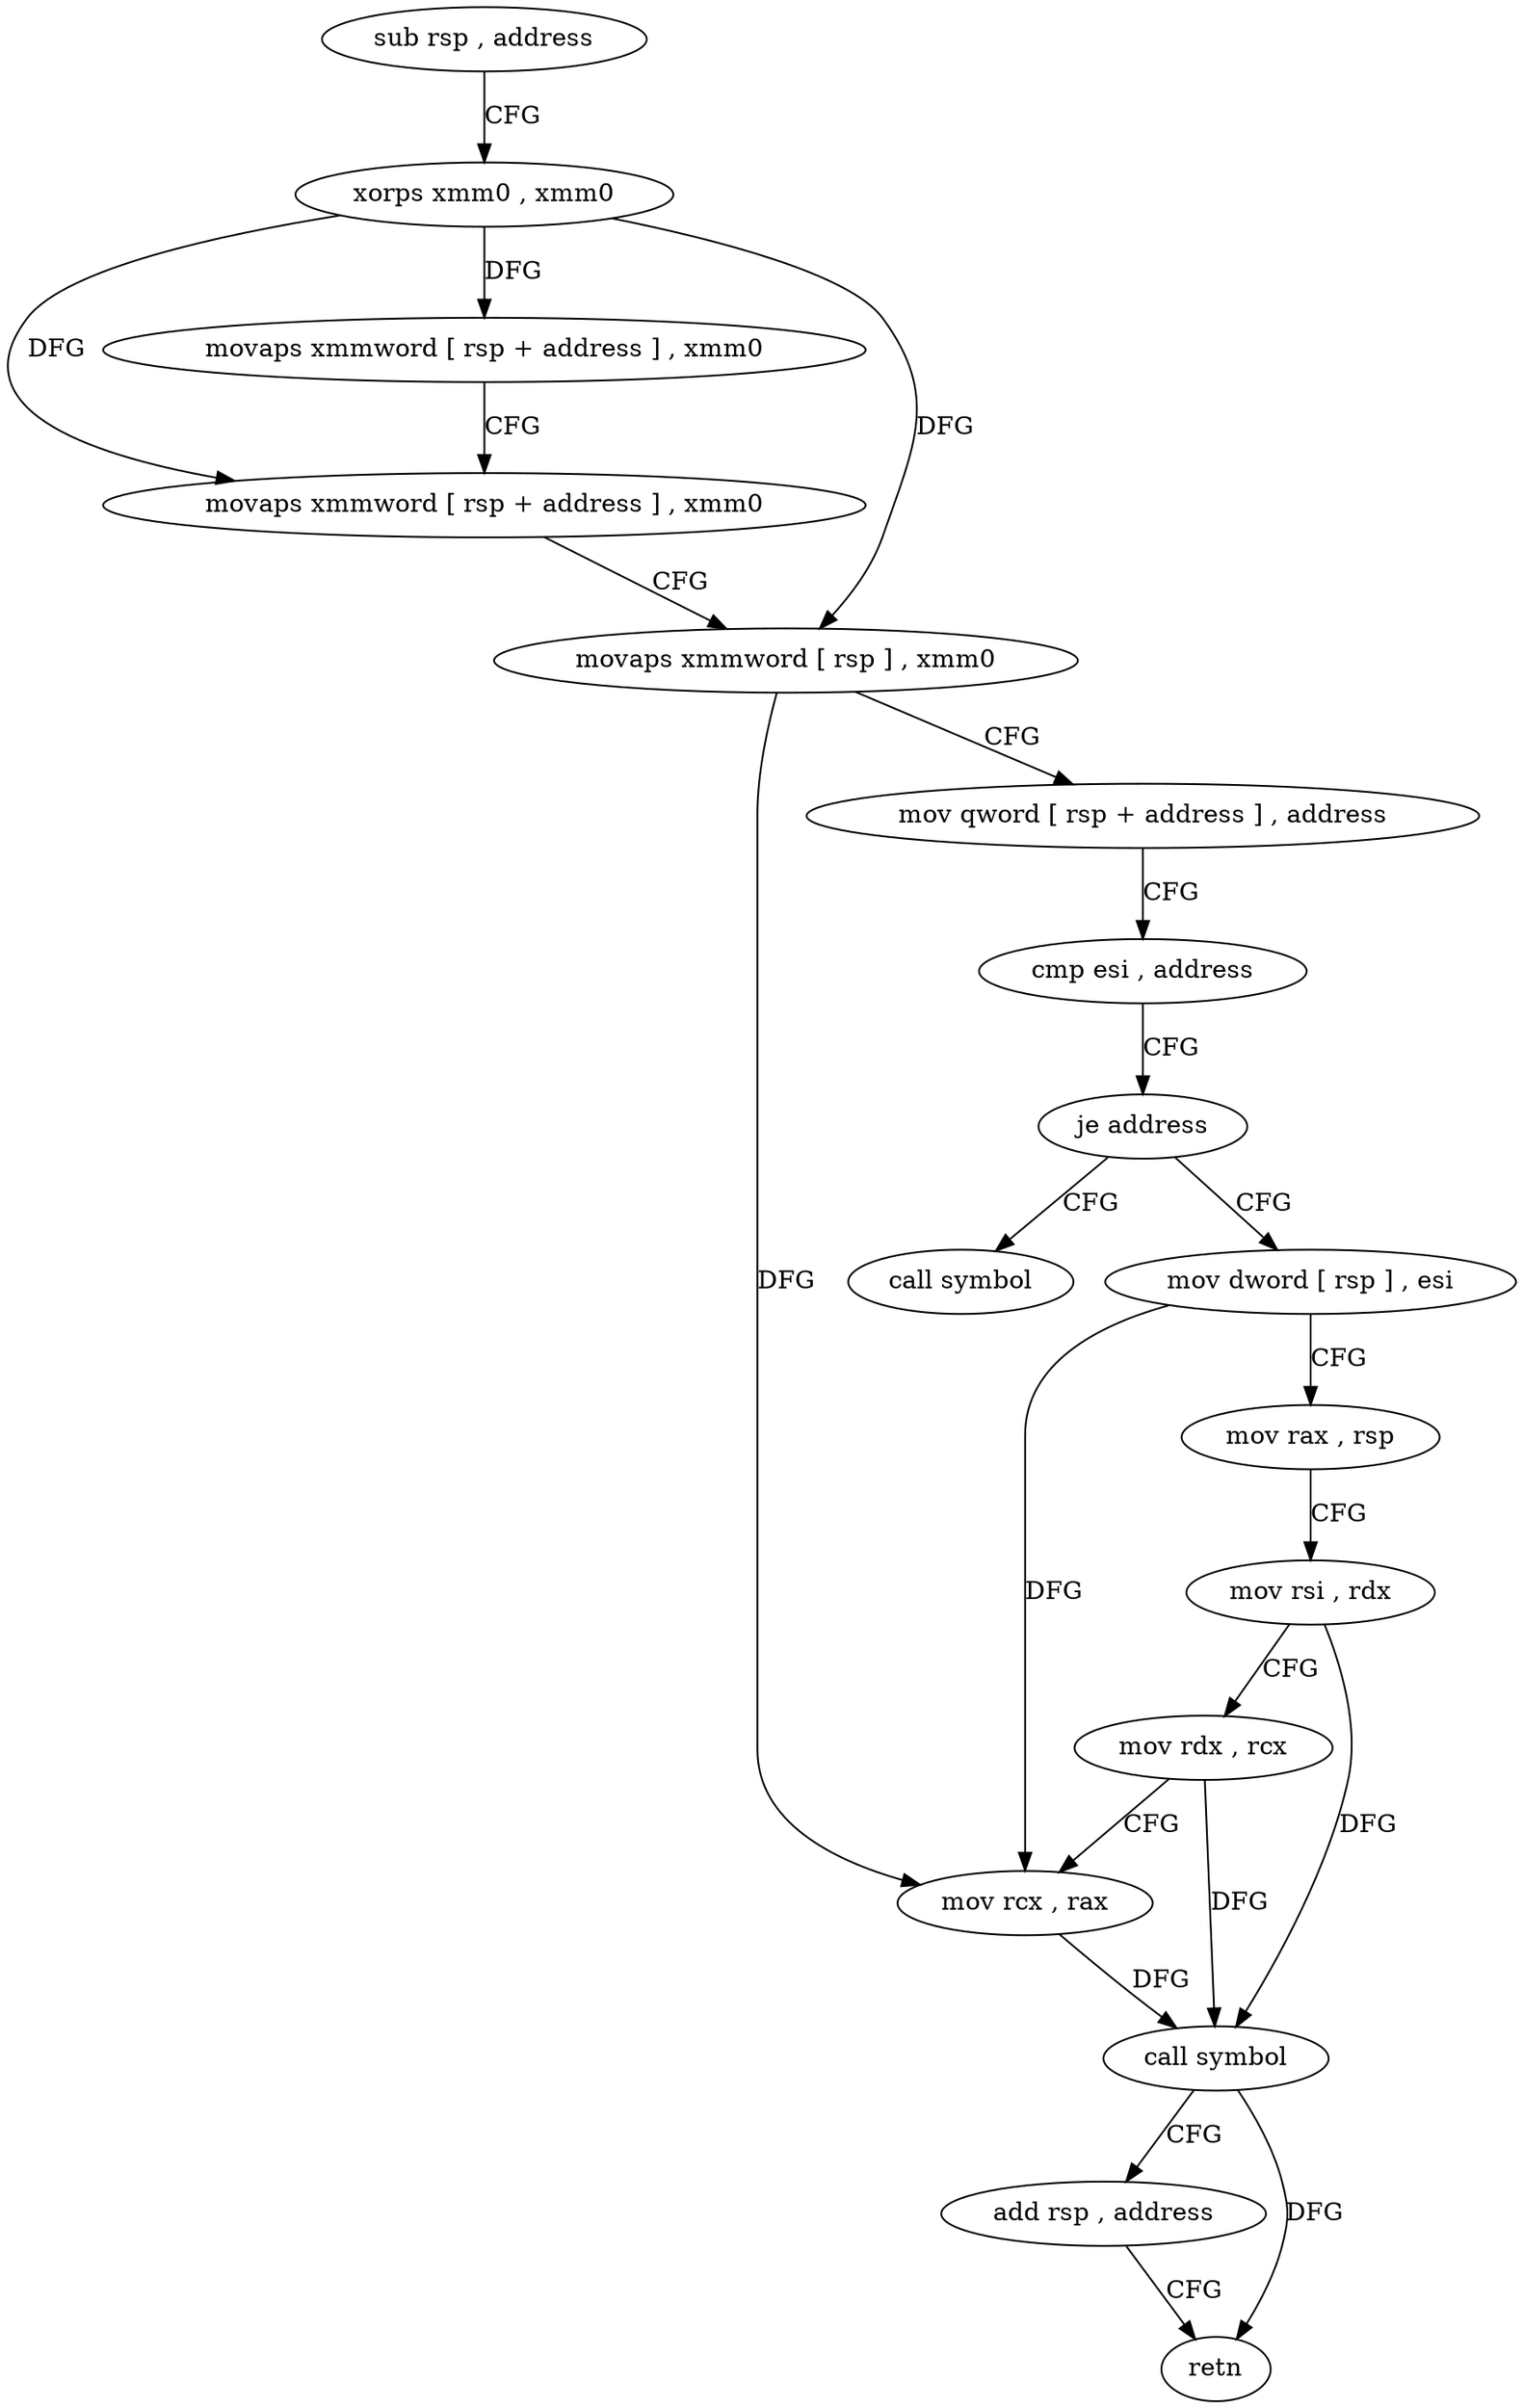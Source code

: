 digraph "func" {
"4309872" [label = "sub rsp , address" ]
"4309876" [label = "xorps xmm0 , xmm0" ]
"4309879" [label = "movaps xmmword [ rsp + address ] , xmm0" ]
"4309884" [label = "movaps xmmword [ rsp + address ] , xmm0" ]
"4309889" [label = "movaps xmmword [ rsp ] , xmm0" ]
"4309893" [label = "mov qword [ rsp + address ] , address" ]
"4309902" [label = "cmp esi , address" ]
"4309905" [label = "je address" ]
"4309932" [label = "call symbol" ]
"4309907" [label = "mov dword [ rsp ] , esi" ]
"4309910" [label = "mov rax , rsp" ]
"4309913" [label = "mov rsi , rdx" ]
"4309916" [label = "mov rdx , rcx" ]
"4309919" [label = "mov rcx , rax" ]
"4309922" [label = "call symbol" ]
"4309927" [label = "add rsp , address" ]
"4309931" [label = "retn" ]
"4309872" -> "4309876" [ label = "CFG" ]
"4309876" -> "4309879" [ label = "DFG" ]
"4309876" -> "4309884" [ label = "DFG" ]
"4309876" -> "4309889" [ label = "DFG" ]
"4309879" -> "4309884" [ label = "CFG" ]
"4309884" -> "4309889" [ label = "CFG" ]
"4309889" -> "4309893" [ label = "CFG" ]
"4309889" -> "4309919" [ label = "DFG" ]
"4309893" -> "4309902" [ label = "CFG" ]
"4309902" -> "4309905" [ label = "CFG" ]
"4309905" -> "4309932" [ label = "CFG" ]
"4309905" -> "4309907" [ label = "CFG" ]
"4309907" -> "4309910" [ label = "CFG" ]
"4309907" -> "4309919" [ label = "DFG" ]
"4309910" -> "4309913" [ label = "CFG" ]
"4309913" -> "4309916" [ label = "CFG" ]
"4309913" -> "4309922" [ label = "DFG" ]
"4309916" -> "4309919" [ label = "CFG" ]
"4309916" -> "4309922" [ label = "DFG" ]
"4309919" -> "4309922" [ label = "DFG" ]
"4309922" -> "4309927" [ label = "CFG" ]
"4309922" -> "4309931" [ label = "DFG" ]
"4309927" -> "4309931" [ label = "CFG" ]
}
